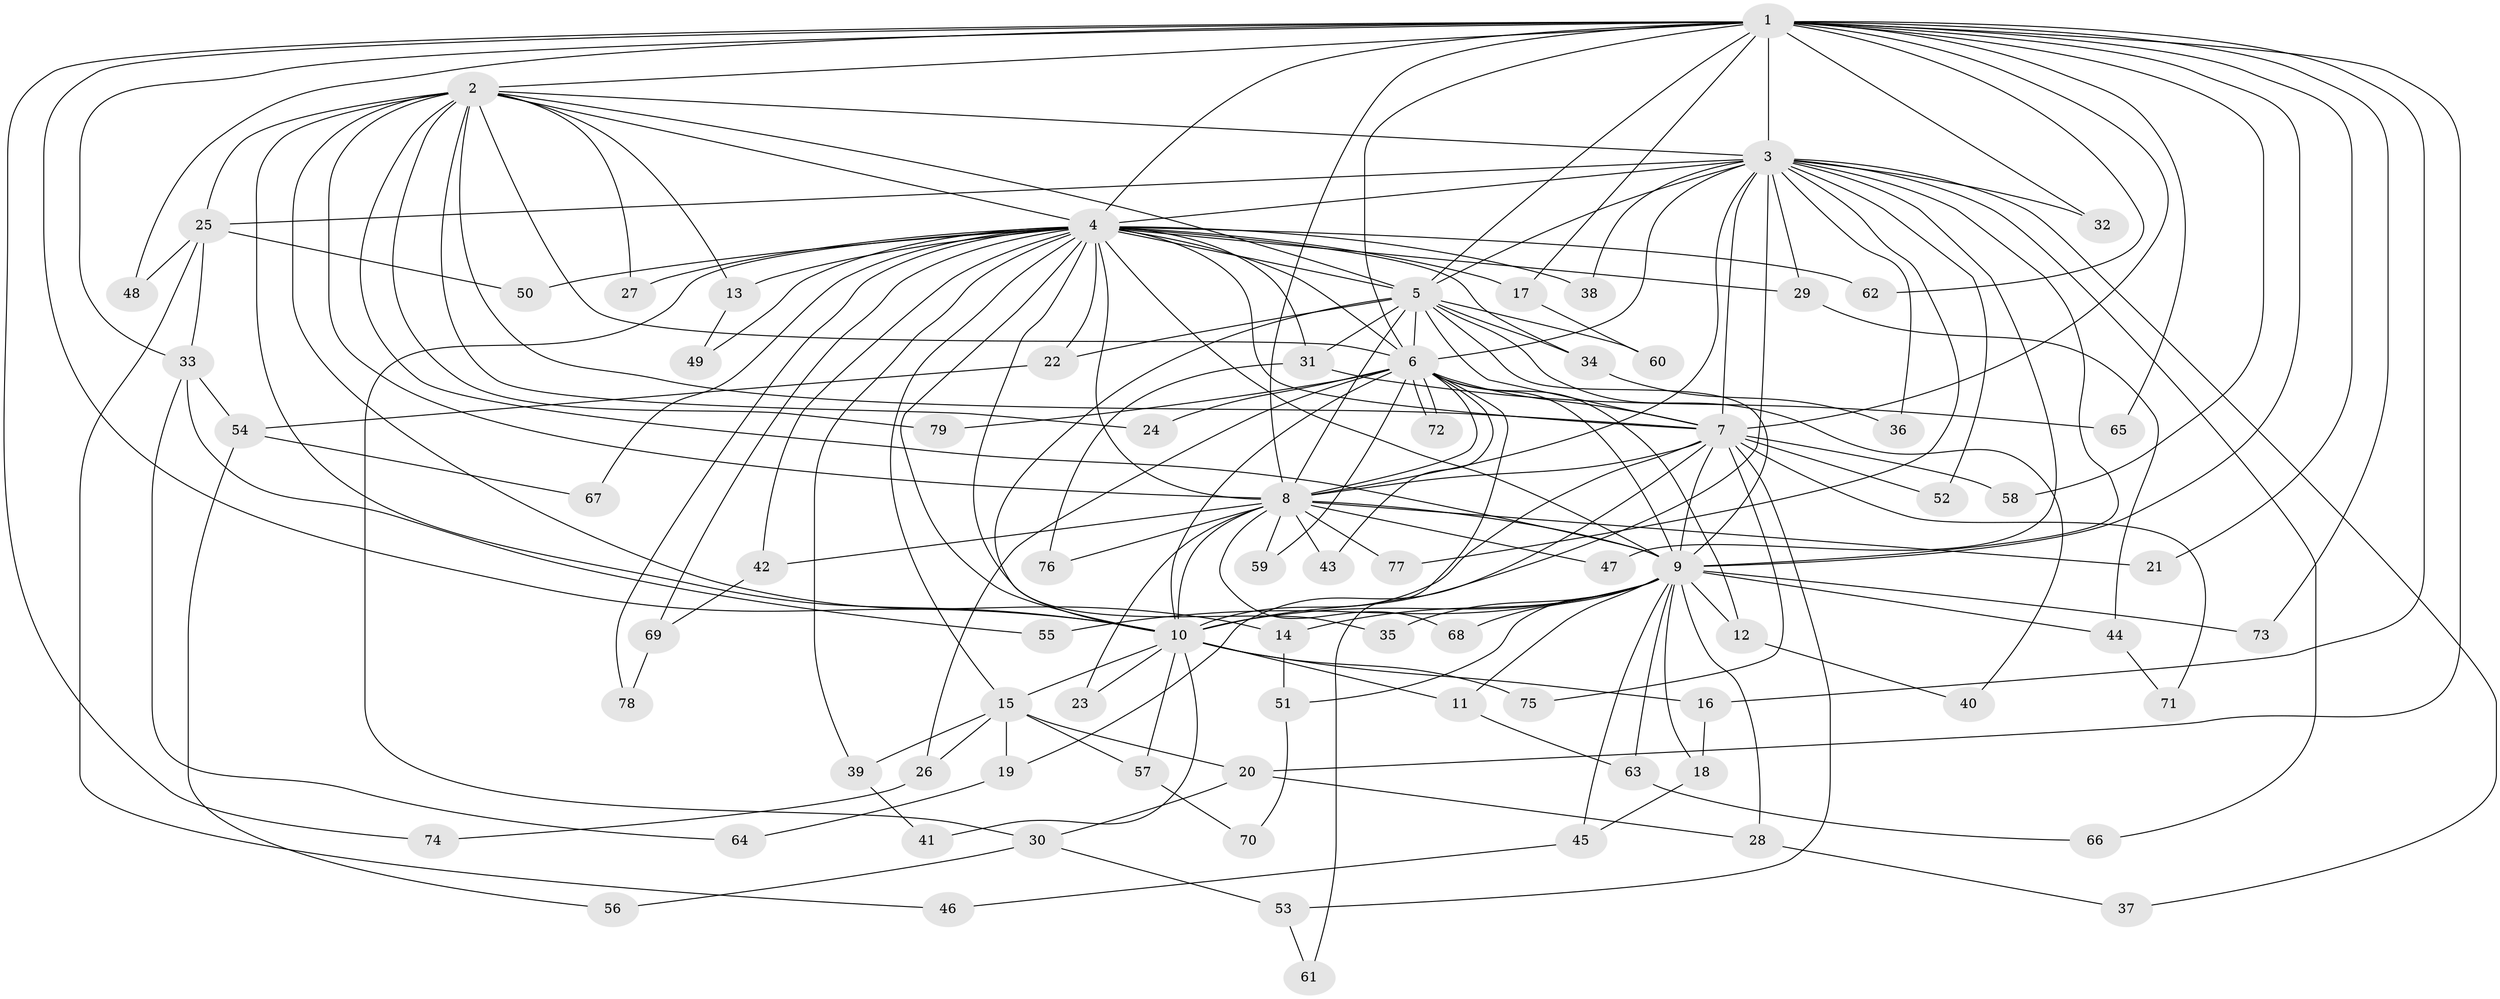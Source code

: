 // Generated by graph-tools (version 1.1) at 2025/14/03/09/25 04:14:04]
// undirected, 79 vertices, 183 edges
graph export_dot {
graph [start="1"]
  node [color=gray90,style=filled];
  1;
  2;
  3;
  4;
  5;
  6;
  7;
  8;
  9;
  10;
  11;
  12;
  13;
  14;
  15;
  16;
  17;
  18;
  19;
  20;
  21;
  22;
  23;
  24;
  25;
  26;
  27;
  28;
  29;
  30;
  31;
  32;
  33;
  34;
  35;
  36;
  37;
  38;
  39;
  40;
  41;
  42;
  43;
  44;
  45;
  46;
  47;
  48;
  49;
  50;
  51;
  52;
  53;
  54;
  55;
  56;
  57;
  58;
  59;
  60;
  61;
  62;
  63;
  64;
  65;
  66;
  67;
  68;
  69;
  70;
  71;
  72;
  73;
  74;
  75;
  76;
  77;
  78;
  79;
  1 -- 2;
  1 -- 3;
  1 -- 4;
  1 -- 5;
  1 -- 6;
  1 -- 7;
  1 -- 8;
  1 -- 9;
  1 -- 10;
  1 -- 16;
  1 -- 17;
  1 -- 20;
  1 -- 21;
  1 -- 32;
  1 -- 33;
  1 -- 48;
  1 -- 58;
  1 -- 62;
  1 -- 65;
  1 -- 73;
  1 -- 74;
  2 -- 3;
  2 -- 4;
  2 -- 5;
  2 -- 6;
  2 -- 7;
  2 -- 8;
  2 -- 9;
  2 -- 10;
  2 -- 13;
  2 -- 14;
  2 -- 24;
  2 -- 25;
  2 -- 27;
  2 -- 79;
  3 -- 4;
  3 -- 5;
  3 -- 6;
  3 -- 7;
  3 -- 8;
  3 -- 9;
  3 -- 10;
  3 -- 25;
  3 -- 29;
  3 -- 32;
  3 -- 36;
  3 -- 37;
  3 -- 38;
  3 -- 47;
  3 -- 52;
  3 -- 66;
  3 -- 77;
  4 -- 5;
  4 -- 6;
  4 -- 7;
  4 -- 8;
  4 -- 9;
  4 -- 10;
  4 -- 13;
  4 -- 15;
  4 -- 17;
  4 -- 22;
  4 -- 27;
  4 -- 29;
  4 -- 30;
  4 -- 31;
  4 -- 34;
  4 -- 35;
  4 -- 38;
  4 -- 39;
  4 -- 42;
  4 -- 49;
  4 -- 50;
  4 -- 62;
  4 -- 67;
  4 -- 69;
  4 -- 78;
  5 -- 6;
  5 -- 7;
  5 -- 8;
  5 -- 9;
  5 -- 10;
  5 -- 22;
  5 -- 31;
  5 -- 34;
  5 -- 40;
  5 -- 60;
  6 -- 7;
  6 -- 8;
  6 -- 9;
  6 -- 10;
  6 -- 12;
  6 -- 24;
  6 -- 26;
  6 -- 43;
  6 -- 59;
  6 -- 61;
  6 -- 72;
  6 -- 72;
  6 -- 79;
  7 -- 8;
  7 -- 9;
  7 -- 10;
  7 -- 19;
  7 -- 52;
  7 -- 53;
  7 -- 58;
  7 -- 71;
  7 -- 75;
  8 -- 9;
  8 -- 10;
  8 -- 21;
  8 -- 23;
  8 -- 42;
  8 -- 43;
  8 -- 47;
  8 -- 59;
  8 -- 68;
  8 -- 76;
  8 -- 77;
  9 -- 10;
  9 -- 11;
  9 -- 12;
  9 -- 14;
  9 -- 18;
  9 -- 28;
  9 -- 35;
  9 -- 44;
  9 -- 45;
  9 -- 51;
  9 -- 55;
  9 -- 63;
  9 -- 68;
  9 -- 73;
  10 -- 11;
  10 -- 15;
  10 -- 16;
  10 -- 23;
  10 -- 41;
  10 -- 57;
  10 -- 75;
  11 -- 63;
  12 -- 40;
  13 -- 49;
  14 -- 51;
  15 -- 19;
  15 -- 20;
  15 -- 26;
  15 -- 39;
  15 -- 57;
  16 -- 18;
  17 -- 60;
  18 -- 45;
  19 -- 64;
  20 -- 28;
  20 -- 30;
  22 -- 54;
  25 -- 33;
  25 -- 46;
  25 -- 48;
  25 -- 50;
  26 -- 74;
  28 -- 37;
  29 -- 44;
  30 -- 53;
  30 -- 56;
  31 -- 65;
  31 -- 76;
  33 -- 54;
  33 -- 55;
  33 -- 64;
  34 -- 36;
  39 -- 41;
  42 -- 69;
  44 -- 71;
  45 -- 46;
  51 -- 70;
  53 -- 61;
  54 -- 56;
  54 -- 67;
  57 -- 70;
  63 -- 66;
  69 -- 78;
}
